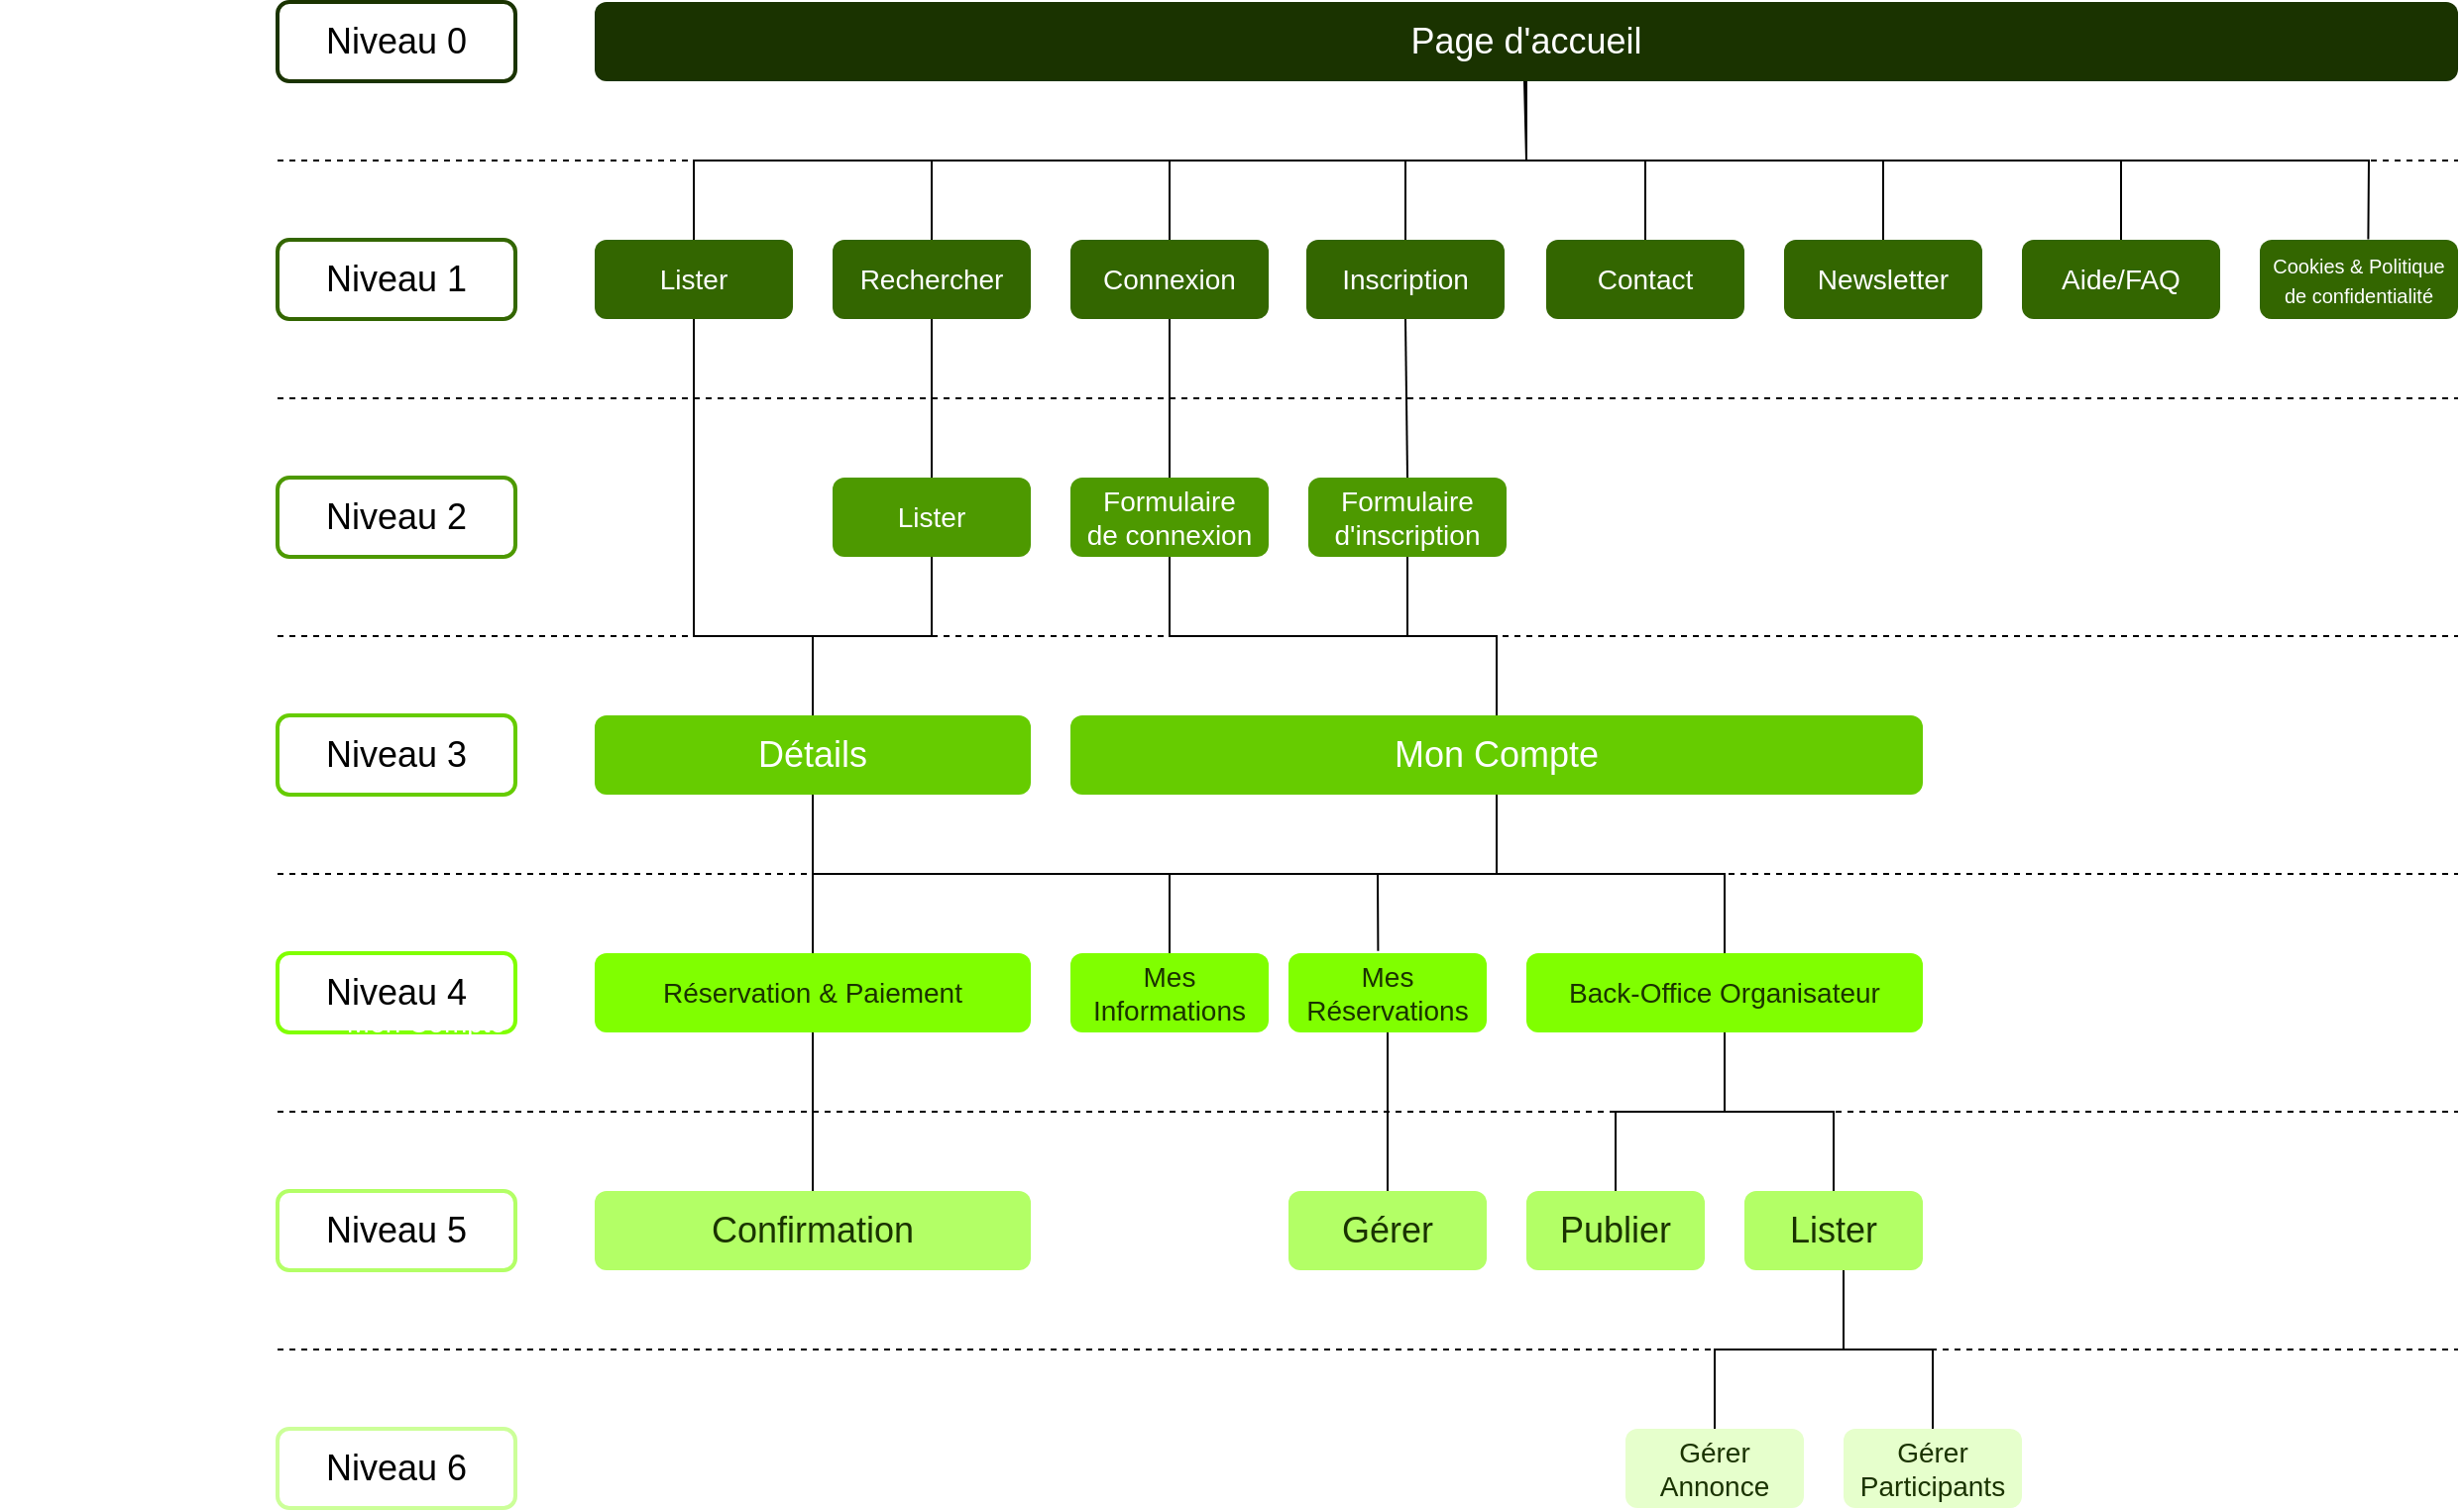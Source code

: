 <mxfile version="22.0.3" type="device">
  <diagram name="Page-1" id="EXwZkO7RL-VwxWukJFrX">
    <mxGraphModel dx="3218" dy="1391" grid="1" gridSize="10" guides="1" tooltips="1" connect="1" arrows="1" fold="1" page="1" pageScale="1" pageWidth="1169" pageHeight="827" math="0" shadow="0">
      <root>
        <mxCell id="0" />
        <mxCell id="1" parent="0" />
        <mxCell id="HBnKUQPelwsNDldA2GvZ-2" value="" style="rounded=1;whiteSpace=wrap;html=1;strokeColor=#1A3300;strokeWidth=2;" vertex="1" parent="1">
          <mxGeometry x="20" y="40" width="120" height="40" as="geometry" />
        </mxCell>
        <mxCell id="HBnKUQPelwsNDldA2GvZ-4" value="" style="rounded=1;whiteSpace=wrap;html=1;strokeColor=#336600;strokeWidth=2;" vertex="1" parent="1">
          <mxGeometry x="20" y="160" width="120" height="40" as="geometry" />
        </mxCell>
        <mxCell id="HBnKUQPelwsNDldA2GvZ-5" value="" style="rounded=1;whiteSpace=wrap;html=1;strokeColor=#4D9900;strokeWidth=2;" vertex="1" parent="1">
          <mxGeometry x="20" y="280" width="120" height="40" as="geometry" />
        </mxCell>
        <mxCell id="HBnKUQPelwsNDldA2GvZ-6" value="" style="rounded=1;whiteSpace=wrap;html=1;strokeColor=#66CC00;strokeWidth=2;" vertex="1" parent="1">
          <mxGeometry x="20" y="400" width="120" height="40" as="geometry" />
        </mxCell>
        <mxCell id="HBnKUQPelwsNDldA2GvZ-7" value="" style="rounded=1;whiteSpace=wrap;html=1;strokeColor=#80FF00;strokeWidth=2;" vertex="1" parent="1">
          <mxGeometry x="20" y="520" width="120" height="40" as="geometry" />
        </mxCell>
        <mxCell id="HBnKUQPelwsNDldA2GvZ-8" value="" style="rounded=1;whiteSpace=wrap;html=1;strokeColor=#B3FF66;strokeWidth=2;" vertex="1" parent="1">
          <mxGeometry x="20" y="640" width="120" height="40" as="geometry" />
        </mxCell>
        <mxCell id="HBnKUQPelwsNDldA2GvZ-9" value="&lt;span style=&quot;font-size: 18px;&quot;&gt;Niveau 0&lt;/span&gt;" style="text;html=1;strokeColor=none;fillColor=none;align=center;verticalAlign=middle;whiteSpace=wrap;rounded=0;" vertex="1" parent="1">
          <mxGeometry x="20" y="45" width="120" height="30" as="geometry" />
        </mxCell>
        <mxCell id="HBnKUQPelwsNDldA2GvZ-10" value="&lt;span style=&quot;font-size: 18px;&quot;&gt;Niveau 1&lt;/span&gt;" style="text;html=1;strokeColor=none;fillColor=none;align=center;verticalAlign=middle;whiteSpace=wrap;rounded=0;" vertex="1" parent="1">
          <mxGeometry x="20" y="165" width="120" height="30" as="geometry" />
        </mxCell>
        <mxCell id="HBnKUQPelwsNDldA2GvZ-11" value="&lt;span style=&quot;font-size: 18px;&quot;&gt;Niveau 2&lt;/span&gt;" style="text;html=1;strokeColor=none;fillColor=none;align=center;verticalAlign=middle;whiteSpace=wrap;rounded=0;" vertex="1" parent="1">
          <mxGeometry x="20" y="285" width="120" height="30" as="geometry" />
        </mxCell>
        <mxCell id="HBnKUQPelwsNDldA2GvZ-12" value="&lt;span style=&quot;font-size: 18px;&quot;&gt;Niveau 3&lt;/span&gt;" style="text;html=1;strokeColor=none;fillColor=none;align=center;verticalAlign=middle;whiteSpace=wrap;rounded=0;" vertex="1" parent="1">
          <mxGeometry x="20" y="405" width="120" height="30" as="geometry" />
        </mxCell>
        <mxCell id="HBnKUQPelwsNDldA2GvZ-13" value="&lt;span style=&quot;font-size: 18px;&quot;&gt;Niveau 4&lt;/span&gt;" style="text;html=1;strokeColor=none;fillColor=none;align=center;verticalAlign=middle;whiteSpace=wrap;rounded=0;" vertex="1" parent="1">
          <mxGeometry x="20" y="525" width="120" height="30" as="geometry" />
        </mxCell>
        <mxCell id="HBnKUQPelwsNDldA2GvZ-14" value="&lt;span style=&quot;font-size: 18px;&quot;&gt;Niveau 5&lt;/span&gt;" style="text;html=1;strokeColor=none;fillColor=none;align=center;verticalAlign=middle;whiteSpace=wrap;rounded=0;" vertex="1" parent="1">
          <mxGeometry x="20" y="645" width="120" height="30" as="geometry" />
        </mxCell>
        <mxCell id="HBnKUQPelwsNDldA2GvZ-15" value="" style="rounded=1;whiteSpace=wrap;html=1;fillColor=#1A3300;strokeColor=none;" vertex="1" parent="1">
          <mxGeometry x="180" y="40" width="940" height="40" as="geometry" />
        </mxCell>
        <mxCell id="HBnKUQPelwsNDldA2GvZ-16" value="" style="rounded=1;whiteSpace=wrap;html=1;fillColor=#336600;strokeColor=none;" vertex="1" parent="1">
          <mxGeometry x="180" y="160" width="100" height="40" as="geometry" />
        </mxCell>
        <mxCell id="HBnKUQPelwsNDldA2GvZ-18" value="" style="rounded=1;whiteSpace=wrap;html=1;fillColor=#336600;strokeColor=none;" vertex="1" parent="1">
          <mxGeometry x="300" y="160" width="100" height="40" as="geometry" />
        </mxCell>
        <mxCell id="HBnKUQPelwsNDldA2GvZ-20" value="" style="rounded=1;whiteSpace=wrap;html=1;fillColor=#336600;strokeColor=none;" vertex="1" parent="1">
          <mxGeometry x="539" y="160" width="100" height="40" as="geometry" />
        </mxCell>
        <mxCell id="HBnKUQPelwsNDldA2GvZ-21" value="" style="rounded=1;whiteSpace=wrap;html=1;fillColor=#336600;strokeColor=none;" vertex="1" parent="1">
          <mxGeometry x="660" y="160" width="100" height="40" as="geometry" />
        </mxCell>
        <mxCell id="HBnKUQPelwsNDldA2GvZ-22" value="" style="rounded=1;whiteSpace=wrap;html=1;fillColor=#336600;strokeColor=none;" vertex="1" parent="1">
          <mxGeometry x="780" y="160" width="100" height="40" as="geometry" />
        </mxCell>
        <mxCell id="HBnKUQPelwsNDldA2GvZ-23" value="" style="rounded=1;whiteSpace=wrap;html=1;fillColor=#336600;strokeColor=none;" vertex="1" parent="1">
          <mxGeometry x="420" y="160" width="100" height="40" as="geometry" />
        </mxCell>
        <mxCell id="HBnKUQPelwsNDldA2GvZ-24" value="" style="rounded=1;whiteSpace=wrap;html=1;fillColor=#336600;strokeColor=none;" vertex="1" parent="1">
          <mxGeometry x="900" y="160" width="100" height="40" as="geometry" />
        </mxCell>
        <mxCell id="HBnKUQPelwsNDldA2GvZ-25" value="" style="rounded=1;whiteSpace=wrap;html=1;fillColor=#336600;strokeColor=none;" vertex="1" parent="1">
          <mxGeometry x="1020" y="160" width="100" height="40" as="geometry" />
        </mxCell>
        <mxCell id="HBnKUQPelwsNDldA2GvZ-27" value="&lt;font color=&quot;#ffffff&quot;&gt;&lt;span style=&quot;font-size: 18px;&quot;&gt;Page d&#39;accueil&lt;/span&gt;&lt;/font&gt;" style="text;html=1;strokeColor=none;fillColor=none;align=center;verticalAlign=middle;whiteSpace=wrap;rounded=0;" vertex="1" parent="1">
          <mxGeometry x="180" y="45" width="940" height="30" as="geometry" />
        </mxCell>
        <mxCell id="HBnKUQPelwsNDldA2GvZ-28" value="&lt;font style=&quot;font-size: 14px;&quot; color=&quot;#ffffff&quot;&gt;Lister&lt;/font&gt;" style="text;html=1;strokeColor=none;fillColor=none;align=center;verticalAlign=middle;whiteSpace=wrap;rounded=0;" vertex="1" parent="1">
          <mxGeometry x="180" y="165" width="100" height="30" as="geometry" />
        </mxCell>
        <mxCell id="HBnKUQPelwsNDldA2GvZ-29" value="&lt;font color=&quot;#ffffff&quot;&gt;&lt;span style=&quot;font-size: 14px;&quot;&gt;Rechercher&lt;/span&gt;&lt;/font&gt;" style="text;html=1;strokeColor=none;fillColor=none;align=center;verticalAlign=middle;whiteSpace=wrap;rounded=0;" vertex="1" parent="1">
          <mxGeometry x="300" y="165" width="100" height="30" as="geometry" />
        </mxCell>
        <mxCell id="HBnKUQPelwsNDldA2GvZ-32" value="&lt;font color=&quot;#ffffff&quot;&gt;&lt;span style=&quot;font-size: 14px;&quot;&gt;Connexion&lt;/span&gt;&lt;/font&gt;" style="text;html=1;strokeColor=none;fillColor=none;align=center;verticalAlign=middle;whiteSpace=wrap;rounded=0;" vertex="1" parent="1">
          <mxGeometry x="420" y="165" width="100" height="30" as="geometry" />
        </mxCell>
        <mxCell id="HBnKUQPelwsNDldA2GvZ-33" value="&lt;font color=&quot;#ffffff&quot;&gt;&lt;span style=&quot;font-size: 14px;&quot;&gt;Inscription&lt;/span&gt;&lt;/font&gt;" style="text;html=1;strokeColor=none;fillColor=none;align=center;verticalAlign=middle;whiteSpace=wrap;rounded=0;" vertex="1" parent="1">
          <mxGeometry x="539" y="165" width="100" height="30" as="geometry" />
        </mxCell>
        <mxCell id="HBnKUQPelwsNDldA2GvZ-34" value="&lt;font color=&quot;#ffffff&quot;&gt;&lt;span style=&quot;font-size: 14px;&quot;&gt;Contact&lt;/span&gt;&lt;/font&gt;" style="text;html=1;strokeColor=none;fillColor=none;align=center;verticalAlign=middle;whiteSpace=wrap;rounded=0;" vertex="1" parent="1">
          <mxGeometry x="660" y="165" width="100" height="30" as="geometry" />
        </mxCell>
        <mxCell id="HBnKUQPelwsNDldA2GvZ-35" value="&lt;font color=&quot;#ffffff&quot;&gt;&lt;span style=&quot;font-size: 14px;&quot;&gt;Newsletter&lt;/span&gt;&lt;/font&gt;" style="text;html=1;strokeColor=none;fillColor=none;align=center;verticalAlign=middle;whiteSpace=wrap;rounded=0;" vertex="1" parent="1">
          <mxGeometry x="780" y="165" width="100" height="30" as="geometry" />
        </mxCell>
        <mxCell id="HBnKUQPelwsNDldA2GvZ-36" value="&lt;font color=&quot;#ffffff&quot;&gt;&lt;span style=&quot;font-size: 14px;&quot;&gt;Aide/FAQ&lt;/span&gt;&lt;/font&gt;" style="text;html=1;strokeColor=none;fillColor=none;align=center;verticalAlign=middle;whiteSpace=wrap;rounded=0;" vertex="1" parent="1">
          <mxGeometry x="900" y="165" width="100" height="30" as="geometry" />
        </mxCell>
        <mxCell id="HBnKUQPelwsNDldA2GvZ-37" value="&lt;font style=&quot;&quot; color=&quot;#ffffff&quot;&gt;&lt;font style=&quot;font-size: 10px;&quot;&gt;Cookies &amp;amp; Politique de confidentialité&lt;/font&gt;&lt;br&gt;&lt;/font&gt;" style="text;html=1;strokeColor=none;fillColor=none;align=center;verticalAlign=middle;whiteSpace=wrap;rounded=0;" vertex="1" parent="1">
          <mxGeometry x="1020" y="165" width="100" height="30" as="geometry" />
        </mxCell>
        <mxCell id="HBnKUQPelwsNDldA2GvZ-38" value="" style="rounded=1;whiteSpace=wrap;html=1;fillColor=#4D9900;strokeColor=none;" vertex="1" parent="1">
          <mxGeometry x="300" y="280" width="100" height="40" as="geometry" />
        </mxCell>
        <mxCell id="HBnKUQPelwsNDldA2GvZ-39" value="" style="rounded=1;whiteSpace=wrap;html=1;fillColor=#4D9900;strokeColor=none;" vertex="1" parent="1">
          <mxGeometry x="420" y="280" width="100" height="40" as="geometry" />
        </mxCell>
        <mxCell id="HBnKUQPelwsNDldA2GvZ-40" value="" style="rounded=1;whiteSpace=wrap;html=1;fillColor=#4D9900;strokeColor=none;" vertex="1" parent="1">
          <mxGeometry x="540" y="280" width="100" height="40" as="geometry" />
        </mxCell>
        <mxCell id="HBnKUQPelwsNDldA2GvZ-42" value="&lt;font style=&quot;font-size: 14px;&quot; color=&quot;#ffffff&quot;&gt;Lister&lt;/font&gt;" style="text;html=1;strokeColor=none;fillColor=none;align=center;verticalAlign=middle;whiteSpace=wrap;rounded=0;" vertex="1" parent="1">
          <mxGeometry x="300" y="285" width="100" height="30" as="geometry" />
        </mxCell>
        <mxCell id="HBnKUQPelwsNDldA2GvZ-43" value="&lt;font color=&quot;#ffffff&quot;&gt;&lt;span style=&quot;font-size: 14px;&quot;&gt;Formulaire&lt;br&gt;de connexion&lt;br&gt;&lt;/span&gt;&lt;/font&gt;" style="text;html=1;strokeColor=none;fillColor=none;align=center;verticalAlign=middle;whiteSpace=wrap;rounded=0;" vertex="1" parent="1">
          <mxGeometry x="420" y="285" width="100" height="30" as="geometry" />
        </mxCell>
        <mxCell id="HBnKUQPelwsNDldA2GvZ-44" value="&lt;font color=&quot;#ffffff&quot;&gt;&lt;span style=&quot;font-size: 14px;&quot;&gt;Formulaire&lt;br&gt;d&#39;inscription&lt;br&gt;&lt;/span&gt;&lt;/font&gt;" style="text;html=1;strokeColor=none;fillColor=none;align=center;verticalAlign=middle;whiteSpace=wrap;rounded=0;" vertex="1" parent="1">
          <mxGeometry x="540" y="285" width="100" height="30" as="geometry" />
        </mxCell>
        <mxCell id="HBnKUQPelwsNDldA2GvZ-45" value="" style="rounded=1;whiteSpace=wrap;html=1;fillColor=#66CC00;strokeColor=none;" vertex="1" parent="1">
          <mxGeometry x="180" y="400" width="220" height="40" as="geometry" />
        </mxCell>
        <mxCell id="HBnKUQPelwsNDldA2GvZ-46" value="" style="rounded=1;whiteSpace=wrap;html=1;fillColor=#66CC00;strokeColor=none;" vertex="1" parent="1">
          <mxGeometry x="420" y="400" width="430" height="40" as="geometry" />
        </mxCell>
        <mxCell id="HBnKUQPelwsNDldA2GvZ-49" value="&lt;font style=&quot;font-size: 18px;&quot; color=&quot;#ffffff&quot;&gt;Détails&lt;/font&gt;" style="text;html=1;strokeColor=none;fillColor=none;align=center;verticalAlign=middle;whiteSpace=wrap;rounded=0;" vertex="1" parent="1">
          <mxGeometry x="180" y="405" width="220" height="30" as="geometry" />
        </mxCell>
        <mxCell id="HBnKUQPelwsNDldA2GvZ-50" value="&lt;font color=&quot;#ffffff&quot;&gt;&lt;span style=&quot;font-size: 14px;&quot;&gt;Mon Compte&lt;/span&gt;&lt;/font&gt;" style="text;html=1;strokeColor=none;fillColor=none;align=center;verticalAlign=middle;whiteSpace=wrap;rounded=0;" vertex="1" parent="1">
          <mxGeometry x="-120" y="540" width="430" height="30" as="geometry" />
        </mxCell>
        <mxCell id="HBnKUQPelwsNDldA2GvZ-51" value="" style="rounded=1;whiteSpace=wrap;html=1;fillColor=#80FF00;strokeColor=none;" vertex="1" parent="1">
          <mxGeometry x="180" y="520" width="220" height="40" as="geometry" />
        </mxCell>
        <mxCell id="HBnKUQPelwsNDldA2GvZ-53" value="" style="rounded=1;whiteSpace=wrap;html=1;fillColor=#80FF00;strokeColor=none;" vertex="1" parent="1">
          <mxGeometry x="420" y="520" width="100" height="40" as="geometry" />
        </mxCell>
        <mxCell id="HBnKUQPelwsNDldA2GvZ-54" value="" style="rounded=1;whiteSpace=wrap;html=1;fillColor=#80FF00;strokeColor=none;" vertex="1" parent="1">
          <mxGeometry x="530" y="520" width="100" height="40" as="geometry" />
        </mxCell>
        <mxCell id="HBnKUQPelwsNDldA2GvZ-55" value="" style="rounded=1;whiteSpace=wrap;html=1;fillColor=#80FF00;strokeColor=none;" vertex="1" parent="1">
          <mxGeometry x="650" y="520" width="200" height="40" as="geometry" />
        </mxCell>
        <mxCell id="HBnKUQPelwsNDldA2GvZ-56" value="&lt;font color=&quot;#1a3300&quot;&gt;&lt;span style=&quot;font-size: 14px;&quot;&gt;Réservation &amp;amp; Paiement&lt;br&gt;&lt;/span&gt;&lt;/font&gt;" style="text;html=1;strokeColor=none;fillColor=none;align=center;verticalAlign=middle;whiteSpace=wrap;rounded=0;" vertex="1" parent="1">
          <mxGeometry x="180" y="525" width="220" height="30" as="geometry" />
        </mxCell>
        <mxCell id="HBnKUQPelwsNDldA2GvZ-57" value="&lt;font color=&quot;#1a3300&quot;&gt;&lt;span style=&quot;font-size: 14px;&quot;&gt;Mes Informations&lt;br&gt;&lt;/span&gt;&lt;/font&gt;" style="text;html=1;strokeColor=none;fillColor=none;align=center;verticalAlign=middle;whiteSpace=wrap;rounded=0;" vertex="1" parent="1">
          <mxGeometry x="420" y="525" width="100" height="30" as="geometry" />
        </mxCell>
        <mxCell id="HBnKUQPelwsNDldA2GvZ-58" value="&lt;font color=&quot;#1a3300&quot;&gt;&lt;span style=&quot;font-size: 14px;&quot;&gt;Mes Réservations&lt;br&gt;&lt;/span&gt;&lt;/font&gt;" style="text;html=1;strokeColor=none;fillColor=none;align=center;verticalAlign=middle;whiteSpace=wrap;rounded=0;" vertex="1" parent="1">
          <mxGeometry x="530" y="525" width="100" height="30" as="geometry" />
        </mxCell>
        <mxCell id="HBnKUQPelwsNDldA2GvZ-59" value="&lt;font color=&quot;#1a3300&quot;&gt;&lt;span style=&quot;font-size: 14px;&quot;&gt;Back-Office Organisateur&lt;br&gt;&lt;/span&gt;&lt;/font&gt;" style="text;html=1;strokeColor=none;fillColor=none;align=center;verticalAlign=middle;whiteSpace=wrap;rounded=0;" vertex="1" parent="1">
          <mxGeometry x="650" y="525" width="200" height="30" as="geometry" />
        </mxCell>
        <mxCell id="HBnKUQPelwsNDldA2GvZ-60" value="" style="rounded=1;whiteSpace=wrap;html=1;fillColor=#B3FF66;strokeColor=none;" vertex="1" parent="1">
          <mxGeometry x="180" y="640" width="220" height="40" as="geometry" />
        </mxCell>
        <mxCell id="HBnKUQPelwsNDldA2GvZ-61" value="&lt;font color=&quot;#1a3300&quot;&gt;&lt;font style=&quot;font-size: 18px;&quot;&gt;Confirmation&lt;/font&gt;&lt;br&gt;&lt;/font&gt;" style="text;html=1;strokeColor=none;fillColor=none;align=center;verticalAlign=middle;whiteSpace=wrap;rounded=0;" vertex="1" parent="1">
          <mxGeometry x="180" y="645" width="220" height="30" as="geometry" />
        </mxCell>
        <mxCell id="HBnKUQPelwsNDldA2GvZ-62" value="" style="rounded=1;whiteSpace=wrap;html=1;fillColor=#B3FF66;strokeColor=none;" vertex="1" parent="1">
          <mxGeometry x="530" y="640" width="100" height="40" as="geometry" />
        </mxCell>
        <mxCell id="HBnKUQPelwsNDldA2GvZ-63" value="" style="rounded=1;whiteSpace=wrap;html=1;fillColor=#B3FF66;strokeColor=none;" vertex="1" parent="1">
          <mxGeometry x="650" y="640" width="90" height="40" as="geometry" />
        </mxCell>
        <mxCell id="HBnKUQPelwsNDldA2GvZ-64" value="" style="rounded=1;whiteSpace=wrap;html=1;fillColor=#B3FF66;strokeColor=none;" vertex="1" parent="1">
          <mxGeometry x="760" y="640" width="90" height="40" as="geometry" />
        </mxCell>
        <mxCell id="HBnKUQPelwsNDldA2GvZ-65" value="" style="rounded=1;whiteSpace=wrap;html=1;strokeColor=#CCFF99;strokeWidth=2;" vertex="1" parent="1">
          <mxGeometry x="20" y="760" width="120" height="40" as="geometry" />
        </mxCell>
        <mxCell id="HBnKUQPelwsNDldA2GvZ-66" value="&lt;span style=&quot;font-size: 18px;&quot;&gt;Niveau 6&lt;/span&gt;" style="text;html=1;strokeColor=none;fillColor=none;align=center;verticalAlign=middle;whiteSpace=wrap;rounded=0;" vertex="1" parent="1">
          <mxGeometry x="20" y="765" width="120" height="30" as="geometry" />
        </mxCell>
        <mxCell id="HBnKUQPelwsNDldA2GvZ-67" value="&lt;font color=&quot;#1a3300&quot;&gt;&lt;span style=&quot;font-size: 18px;&quot;&gt;Gérer&lt;/span&gt;&lt;br&gt;&lt;/font&gt;" style="text;html=1;strokeColor=none;fillColor=none;align=center;verticalAlign=middle;whiteSpace=wrap;rounded=0;" vertex="1" parent="1">
          <mxGeometry x="530" y="645" width="100" height="30" as="geometry" />
        </mxCell>
        <mxCell id="HBnKUQPelwsNDldA2GvZ-68" value="&lt;font color=&quot;#1a3300&quot;&gt;&lt;span style=&quot;font-size: 18px;&quot;&gt;Publier&lt;/span&gt;&lt;br&gt;&lt;/font&gt;" style="text;html=1;strokeColor=none;fillColor=none;align=center;verticalAlign=middle;whiteSpace=wrap;rounded=0;" vertex="1" parent="1">
          <mxGeometry x="650" y="645" width="90" height="30" as="geometry" />
        </mxCell>
        <mxCell id="HBnKUQPelwsNDldA2GvZ-69" value="&lt;font color=&quot;#1a3300&quot;&gt;&lt;span style=&quot;font-size: 18px;&quot;&gt;Lister&lt;/span&gt;&lt;br&gt;&lt;/font&gt;" style="text;html=1;strokeColor=none;fillColor=none;align=center;verticalAlign=middle;whiteSpace=wrap;rounded=0;" vertex="1" parent="1">
          <mxGeometry x="760" y="645" width="90" height="30" as="geometry" />
        </mxCell>
        <mxCell id="HBnKUQPelwsNDldA2GvZ-70" value="" style="rounded=1;whiteSpace=wrap;html=1;fillColor=#E6FFCC;strokeColor=none;" vertex="1" parent="1">
          <mxGeometry x="700" y="760" width="90" height="40" as="geometry" />
        </mxCell>
        <mxCell id="HBnKUQPelwsNDldA2GvZ-71" value="" style="rounded=1;whiteSpace=wrap;html=1;fillColor=#E6FFCC;strokeColor=none;" vertex="1" parent="1">
          <mxGeometry x="810" y="760" width="90" height="40" as="geometry" />
        </mxCell>
        <mxCell id="HBnKUQPelwsNDldA2GvZ-72" value="&lt;font color=&quot;#1a3300&quot;&gt;&lt;span style=&quot;font-size: 14px;&quot;&gt;Gérer&lt;br&gt;Annonce&lt;br&gt;&lt;/span&gt;&lt;/font&gt;" style="text;html=1;strokeColor=none;fillColor=none;align=center;verticalAlign=middle;whiteSpace=wrap;rounded=0;" vertex="1" parent="1">
          <mxGeometry x="700" y="765" width="90" height="30" as="geometry" />
        </mxCell>
        <mxCell id="HBnKUQPelwsNDldA2GvZ-73" value="&lt;font color=&quot;#1a3300&quot;&gt;&lt;span style=&quot;font-size: 14px;&quot;&gt;Gérer&lt;br&gt;Participants&lt;br&gt;&lt;/span&gt;&lt;/font&gt;" style="text;html=1;strokeColor=none;fillColor=none;align=center;verticalAlign=middle;whiteSpace=wrap;rounded=0;" vertex="1" parent="1">
          <mxGeometry x="810" y="765" width="90" height="30" as="geometry" />
        </mxCell>
        <mxCell id="HBnKUQPelwsNDldA2GvZ-75" value="" style="endArrow=none;dashed=1;html=1;rounded=0;" edge="1" parent="1">
          <mxGeometry width="50" height="50" relative="1" as="geometry">
            <mxPoint x="20" y="120" as="sourcePoint" />
            <mxPoint x="1120" y="120" as="targetPoint" />
          </mxGeometry>
        </mxCell>
        <mxCell id="HBnKUQPelwsNDldA2GvZ-76" value="" style="endArrow=none;dashed=1;html=1;rounded=0;" edge="1" parent="1">
          <mxGeometry width="50" height="50" relative="1" as="geometry">
            <mxPoint x="20" y="240" as="sourcePoint" />
            <mxPoint x="1120" y="240" as="targetPoint" />
          </mxGeometry>
        </mxCell>
        <mxCell id="HBnKUQPelwsNDldA2GvZ-77" value="" style="endArrow=none;dashed=1;html=1;rounded=0;" edge="1" parent="1">
          <mxGeometry width="50" height="50" relative="1" as="geometry">
            <mxPoint x="20" y="360" as="sourcePoint" />
            <mxPoint x="1120" y="360" as="targetPoint" />
          </mxGeometry>
        </mxCell>
        <mxCell id="HBnKUQPelwsNDldA2GvZ-78" value="" style="endArrow=none;dashed=1;html=1;rounded=0;" edge="1" parent="1">
          <mxGeometry width="50" height="50" relative="1" as="geometry">
            <mxPoint x="20" y="480" as="sourcePoint" />
            <mxPoint x="1120" y="480" as="targetPoint" />
          </mxGeometry>
        </mxCell>
        <mxCell id="HBnKUQPelwsNDldA2GvZ-79" value="" style="endArrow=none;dashed=1;html=1;rounded=0;" edge="1" parent="1">
          <mxGeometry width="50" height="50" relative="1" as="geometry">
            <mxPoint x="20" y="600" as="sourcePoint" />
            <mxPoint x="1120" y="600" as="targetPoint" />
          </mxGeometry>
        </mxCell>
        <mxCell id="HBnKUQPelwsNDldA2GvZ-80" value="" style="endArrow=none;dashed=1;html=1;rounded=0;" edge="1" parent="1">
          <mxGeometry width="50" height="50" relative="1" as="geometry">
            <mxPoint x="20" y="720" as="sourcePoint" />
            <mxPoint x="1120" y="720" as="targetPoint" />
          </mxGeometry>
        </mxCell>
        <mxCell id="HBnKUQPelwsNDldA2GvZ-81" value="" style="endArrow=none;html=1;rounded=0;exitX=0.5;exitY=0;exitDx=0;exitDy=0;" edge="1" parent="1" source="HBnKUQPelwsNDldA2GvZ-16">
          <mxGeometry width="50" height="50" relative="1" as="geometry">
            <mxPoint x="649" y="120" as="sourcePoint" />
            <mxPoint x="649" y="80" as="targetPoint" />
            <Array as="points">
              <mxPoint x="230" y="120" />
              <mxPoint x="650" y="120" />
            </Array>
          </mxGeometry>
        </mxCell>
        <mxCell id="HBnKUQPelwsNDldA2GvZ-82" value="" style="endArrow=none;html=1;rounded=0;exitX=0.5;exitY=0;exitDx=0;exitDy=0;" edge="1" parent="1" source="HBnKUQPelwsNDldA2GvZ-18">
          <mxGeometry width="50" height="50" relative="1" as="geometry">
            <mxPoint x="600" y="130" as="sourcePoint" />
            <mxPoint x="650" y="80" as="targetPoint" />
            <Array as="points">
              <mxPoint x="350" y="120" />
              <mxPoint x="650" y="120" />
            </Array>
          </mxGeometry>
        </mxCell>
        <mxCell id="HBnKUQPelwsNDldA2GvZ-83" value="" style="endArrow=none;html=1;rounded=0;exitX=0.5;exitY=0;exitDx=0;exitDy=0;" edge="1" parent="1" source="HBnKUQPelwsNDldA2GvZ-23">
          <mxGeometry width="50" height="50" relative="1" as="geometry">
            <mxPoint x="600" y="130" as="sourcePoint" />
            <mxPoint x="650" y="80" as="targetPoint" />
            <Array as="points">
              <mxPoint x="470" y="120" />
              <mxPoint x="650" y="120" />
            </Array>
          </mxGeometry>
        </mxCell>
        <mxCell id="HBnKUQPelwsNDldA2GvZ-84" value="&lt;font style=&quot;font-size: 18px;&quot; color=&quot;#ffffff&quot;&gt;Mon Compte&lt;/font&gt;" style="text;html=1;strokeColor=none;fillColor=none;align=center;verticalAlign=middle;whiteSpace=wrap;rounded=0;" vertex="1" parent="1">
          <mxGeometry x="420" y="405" width="430" height="30" as="geometry" />
        </mxCell>
        <mxCell id="HBnKUQPelwsNDldA2GvZ-86" value="" style="endArrow=none;html=1;rounded=0;exitX=0.5;exitY=0;exitDx=0;exitDy=0;" edge="1" parent="1" source="HBnKUQPelwsNDldA2GvZ-20">
          <mxGeometry width="50" height="50" relative="1" as="geometry">
            <mxPoint x="600" y="130" as="sourcePoint" />
            <mxPoint x="650" y="80" as="targetPoint" />
            <Array as="points">
              <mxPoint x="589" y="120" />
              <mxPoint x="650" y="120" />
            </Array>
          </mxGeometry>
        </mxCell>
        <mxCell id="HBnKUQPelwsNDldA2GvZ-87" value="" style="endArrow=none;html=1;rounded=0;exitX=0.5;exitY=0;exitDx=0;exitDy=0;" edge="1" parent="1" source="HBnKUQPelwsNDldA2GvZ-21">
          <mxGeometry width="50" height="50" relative="1" as="geometry">
            <mxPoint x="600" y="130" as="sourcePoint" />
            <mxPoint x="650" y="80" as="targetPoint" />
            <Array as="points">
              <mxPoint x="710" y="120" />
              <mxPoint x="650" y="120" />
            </Array>
          </mxGeometry>
        </mxCell>
        <mxCell id="HBnKUQPelwsNDldA2GvZ-88" value="" style="endArrow=none;html=1;rounded=0;exitX=0.5;exitY=0;exitDx=0;exitDy=0;" edge="1" parent="1" source="HBnKUQPelwsNDldA2GvZ-22">
          <mxGeometry width="50" height="50" relative="1" as="geometry">
            <mxPoint x="600" y="130" as="sourcePoint" />
            <mxPoint x="650" y="80" as="targetPoint" />
            <Array as="points">
              <mxPoint x="830" y="120" />
              <mxPoint x="650" y="120" />
            </Array>
          </mxGeometry>
        </mxCell>
        <mxCell id="HBnKUQPelwsNDldA2GvZ-89" value="" style="endArrow=none;html=1;rounded=0;exitX=0.5;exitY=0;exitDx=0;exitDy=0;" edge="1" parent="1" source="HBnKUQPelwsNDldA2GvZ-24">
          <mxGeometry width="50" height="50" relative="1" as="geometry">
            <mxPoint x="600" y="130" as="sourcePoint" />
            <mxPoint x="650" y="80" as="targetPoint" />
            <Array as="points">
              <mxPoint x="950" y="120" />
              <mxPoint x="650" y="120" />
            </Array>
          </mxGeometry>
        </mxCell>
        <mxCell id="HBnKUQPelwsNDldA2GvZ-90" value="" style="endArrow=none;html=1;rounded=0;exitX=0.547;exitY=-0.005;exitDx=0;exitDy=0;exitPerimeter=0;" edge="1" parent="1" source="HBnKUQPelwsNDldA2GvZ-25">
          <mxGeometry width="50" height="50" relative="1" as="geometry">
            <mxPoint x="600" y="130" as="sourcePoint" />
            <mxPoint x="650" y="80" as="targetPoint" />
            <Array as="points">
              <mxPoint x="1075" y="120" />
              <mxPoint x="650" y="120" />
            </Array>
          </mxGeometry>
        </mxCell>
        <mxCell id="HBnKUQPelwsNDldA2GvZ-91" value="" style="endArrow=none;html=1;rounded=0;exitX=0.5;exitY=0;exitDx=0;exitDy=0;" edge="1" parent="1" source="HBnKUQPelwsNDldA2GvZ-45">
          <mxGeometry width="50" height="50" relative="1" as="geometry">
            <mxPoint x="180" y="250" as="sourcePoint" />
            <mxPoint x="230" y="200" as="targetPoint" />
            <Array as="points">
              <mxPoint x="290" y="360" />
              <mxPoint x="230" y="360" />
            </Array>
          </mxGeometry>
        </mxCell>
        <mxCell id="HBnKUQPelwsNDldA2GvZ-92" value="" style="endArrow=none;html=1;rounded=0;exitX=0.5;exitY=0;exitDx=0;exitDy=0;" edge="1" parent="1" source="HBnKUQPelwsNDldA2GvZ-38">
          <mxGeometry width="50" height="50" relative="1" as="geometry">
            <mxPoint x="300" y="250" as="sourcePoint" />
            <mxPoint x="350" y="200" as="targetPoint" />
          </mxGeometry>
        </mxCell>
        <mxCell id="HBnKUQPelwsNDldA2GvZ-93" value="" style="endArrow=none;html=1;rounded=0;exitX=0.5;exitY=0;exitDx=0;exitDy=0;" edge="1" parent="1" source="HBnKUQPelwsNDldA2GvZ-45">
          <mxGeometry width="50" height="50" relative="1" as="geometry">
            <mxPoint x="300" y="370" as="sourcePoint" />
            <mxPoint x="350" y="320" as="targetPoint" />
            <Array as="points">
              <mxPoint x="290" y="360" />
              <mxPoint x="350" y="360" />
            </Array>
          </mxGeometry>
        </mxCell>
        <mxCell id="HBnKUQPelwsNDldA2GvZ-94" value="" style="endArrow=none;html=1;rounded=0;exitX=0.5;exitY=0;exitDx=0;exitDy=0;" edge="1" parent="1" source="HBnKUQPelwsNDldA2GvZ-39">
          <mxGeometry width="50" height="50" relative="1" as="geometry">
            <mxPoint x="420" y="250" as="sourcePoint" />
            <mxPoint x="470" y="200" as="targetPoint" />
          </mxGeometry>
        </mxCell>
        <mxCell id="HBnKUQPelwsNDldA2GvZ-95" value="" style="endArrow=none;html=1;rounded=0;exitX=0.5;exitY=0;exitDx=0;exitDy=0;" edge="1" parent="1" source="HBnKUQPelwsNDldA2GvZ-40">
          <mxGeometry width="50" height="50" relative="1" as="geometry">
            <mxPoint x="539" y="250" as="sourcePoint" />
            <mxPoint x="589" y="200" as="targetPoint" />
          </mxGeometry>
        </mxCell>
        <mxCell id="HBnKUQPelwsNDldA2GvZ-96" value="" style="endArrow=none;html=1;rounded=0;exitX=0.5;exitY=0;exitDx=0;exitDy=0;" edge="1" parent="1" source="HBnKUQPelwsNDldA2GvZ-46">
          <mxGeometry width="50" height="50" relative="1" as="geometry">
            <mxPoint x="540" y="370" as="sourcePoint" />
            <mxPoint x="590" y="320" as="targetPoint" />
            <Array as="points">
              <mxPoint x="635" y="360" />
              <mxPoint x="590" y="360" />
            </Array>
          </mxGeometry>
        </mxCell>
        <mxCell id="HBnKUQPelwsNDldA2GvZ-97" value="" style="endArrow=none;html=1;rounded=0;exitX=0.5;exitY=0;exitDx=0;exitDy=0;" edge="1" parent="1" source="HBnKUQPelwsNDldA2GvZ-46">
          <mxGeometry width="50" height="50" relative="1" as="geometry">
            <mxPoint x="420" y="370" as="sourcePoint" />
            <mxPoint x="470" y="320" as="targetPoint" />
            <Array as="points">
              <mxPoint x="635" y="360" />
              <mxPoint x="470" y="360" />
            </Array>
          </mxGeometry>
        </mxCell>
        <mxCell id="HBnKUQPelwsNDldA2GvZ-98" value="" style="endArrow=none;html=1;rounded=0;exitX=0.5;exitY=0;exitDx=0;exitDy=0;" edge="1" parent="1" source="HBnKUQPelwsNDldA2GvZ-51">
          <mxGeometry width="50" height="50" relative="1" as="geometry">
            <mxPoint x="240" y="490" as="sourcePoint" />
            <mxPoint x="290" y="440" as="targetPoint" />
          </mxGeometry>
        </mxCell>
        <mxCell id="HBnKUQPelwsNDldA2GvZ-99" value="" style="endArrow=none;html=1;rounded=0;" edge="1" parent="1">
          <mxGeometry width="50" height="50" relative="1" as="geometry">
            <mxPoint x="290" y="520" as="sourcePoint" />
            <mxPoint x="635" y="440" as="targetPoint" />
            <Array as="points">
              <mxPoint x="290" y="480" />
              <mxPoint x="635" y="480" />
            </Array>
          </mxGeometry>
        </mxCell>
        <mxCell id="HBnKUQPelwsNDldA2GvZ-100" value="" style="endArrow=none;html=1;rounded=0;exitX=0.5;exitY=0;exitDx=0;exitDy=0;" edge="1" parent="1" source="HBnKUQPelwsNDldA2GvZ-53">
          <mxGeometry width="50" height="50" relative="1" as="geometry">
            <mxPoint x="585" y="490" as="sourcePoint" />
            <mxPoint x="635" y="440" as="targetPoint" />
            <Array as="points">
              <mxPoint x="470" y="480" />
              <mxPoint x="635" y="480" />
            </Array>
          </mxGeometry>
        </mxCell>
        <mxCell id="HBnKUQPelwsNDldA2GvZ-101" value="" style="endArrow=none;html=1;rounded=0;exitX=0.452;exitY=-0.029;exitDx=0;exitDy=0;exitPerimeter=0;" edge="1" parent="1" source="HBnKUQPelwsNDldA2GvZ-54">
          <mxGeometry width="50" height="50" relative="1" as="geometry">
            <mxPoint x="585" y="490" as="sourcePoint" />
            <mxPoint x="635" y="440" as="targetPoint" />
            <Array as="points">
              <mxPoint x="575" y="480" />
              <mxPoint x="635" y="480" />
            </Array>
          </mxGeometry>
        </mxCell>
        <mxCell id="HBnKUQPelwsNDldA2GvZ-102" value="" style="endArrow=none;html=1;rounded=0;exitX=0.5;exitY=0;exitDx=0;exitDy=0;" edge="1" parent="1" source="HBnKUQPelwsNDldA2GvZ-55">
          <mxGeometry width="50" height="50" relative="1" as="geometry">
            <mxPoint x="585" y="490" as="sourcePoint" />
            <mxPoint x="635" y="440" as="targetPoint" />
            <Array as="points">
              <mxPoint x="750" y="480" />
              <mxPoint x="635" y="480" />
            </Array>
          </mxGeometry>
        </mxCell>
        <mxCell id="HBnKUQPelwsNDldA2GvZ-103" value="" style="endArrow=none;html=1;rounded=0;exitX=0.5;exitY=0;exitDx=0;exitDy=0;" edge="1" parent="1" source="HBnKUQPelwsNDldA2GvZ-60">
          <mxGeometry width="50" height="50" relative="1" as="geometry">
            <mxPoint x="240" y="610" as="sourcePoint" />
            <mxPoint x="290" y="560" as="targetPoint" />
          </mxGeometry>
        </mxCell>
        <mxCell id="HBnKUQPelwsNDldA2GvZ-104" value="" style="endArrow=none;html=1;rounded=0;exitX=0.5;exitY=0;exitDx=0;exitDy=0;" edge="1" parent="1" source="HBnKUQPelwsNDldA2GvZ-62">
          <mxGeometry width="50" height="50" relative="1" as="geometry">
            <mxPoint x="530" y="610" as="sourcePoint" />
            <mxPoint x="580" y="560" as="targetPoint" />
          </mxGeometry>
        </mxCell>
        <mxCell id="HBnKUQPelwsNDldA2GvZ-105" value="" style="endArrow=none;html=1;rounded=0;exitX=0.5;exitY=0;exitDx=0;exitDy=0;" edge="1" parent="1" source="HBnKUQPelwsNDldA2GvZ-63">
          <mxGeometry width="50" height="50" relative="1" as="geometry">
            <mxPoint x="700" y="610" as="sourcePoint" />
            <mxPoint x="750" y="560" as="targetPoint" />
            <Array as="points">
              <mxPoint x="695" y="600" />
              <mxPoint x="750" y="600" />
            </Array>
          </mxGeometry>
        </mxCell>
        <mxCell id="HBnKUQPelwsNDldA2GvZ-106" value="" style="endArrow=none;html=1;rounded=0;exitX=0.5;exitY=0;exitDx=0;exitDy=0;" edge="1" parent="1" source="HBnKUQPelwsNDldA2GvZ-64">
          <mxGeometry width="50" height="50" relative="1" as="geometry">
            <mxPoint x="700" y="610" as="sourcePoint" />
            <mxPoint x="750" y="560" as="targetPoint" />
            <Array as="points">
              <mxPoint x="805" y="600" />
              <mxPoint x="750" y="600" />
            </Array>
          </mxGeometry>
        </mxCell>
        <mxCell id="HBnKUQPelwsNDldA2GvZ-107" value="" style="endArrow=none;html=1;rounded=0;exitX=0.5;exitY=0;exitDx=0;exitDy=0;" edge="1" parent="1" source="HBnKUQPelwsNDldA2GvZ-70">
          <mxGeometry width="50" height="50" relative="1" as="geometry">
            <mxPoint x="760" y="730" as="sourcePoint" />
            <mxPoint x="810" y="680" as="targetPoint" />
            <Array as="points">
              <mxPoint x="745" y="720" />
              <mxPoint x="810" y="720" />
            </Array>
          </mxGeometry>
        </mxCell>
        <mxCell id="HBnKUQPelwsNDldA2GvZ-108" value="" style="endArrow=none;html=1;rounded=0;exitX=0.5;exitY=0;exitDx=0;exitDy=0;" edge="1" parent="1" source="HBnKUQPelwsNDldA2GvZ-71">
          <mxGeometry width="50" height="50" relative="1" as="geometry">
            <mxPoint x="760" y="730" as="sourcePoint" />
            <mxPoint x="810" y="680" as="targetPoint" />
            <Array as="points">
              <mxPoint x="855" y="720" />
              <mxPoint x="810" y="720" />
            </Array>
          </mxGeometry>
        </mxCell>
      </root>
    </mxGraphModel>
  </diagram>
</mxfile>
